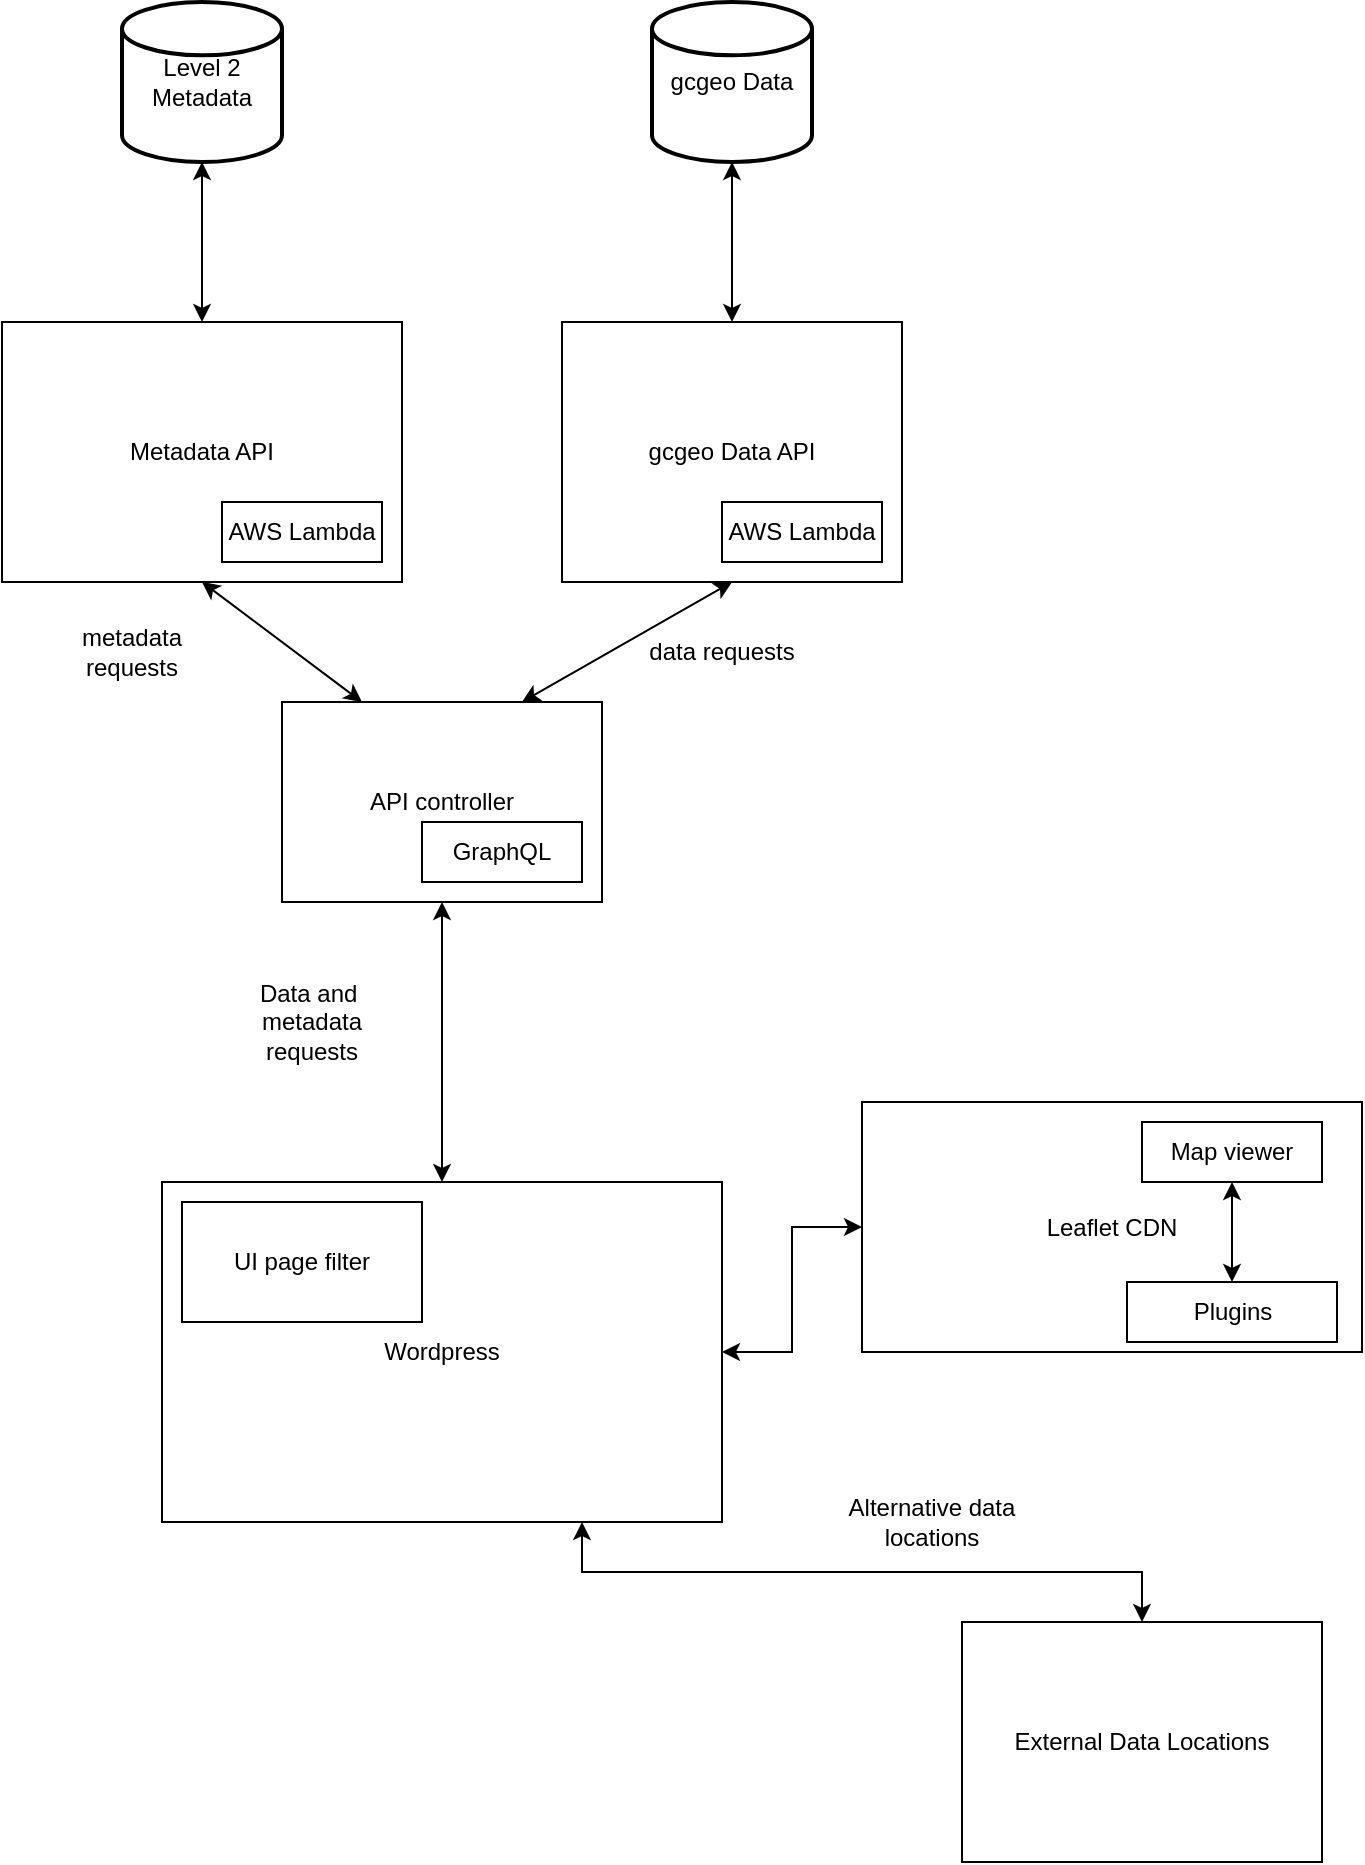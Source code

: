 <mxfile version="12.3.8" pages="1"><diagram id="cEe6sH8bZnPugVWZH51x" name="Page-1"><mxGraphModel dx="1422" dy="769" grid="1" gridSize="10" guides="1" tooltips="1" connect="1" arrows="1" fold="1" page="1" pageScale="1" pageWidth="850" pageHeight="1100" math="0" shadow="0"><root><mxCell id="0"/><mxCell id="1" parent="0"/><mxCell id="RGqUDNtwEyzK0TF-1xym-1" value="Level 2 Metadata" style="strokeWidth=2;html=1;shape=mxgraph.flowchart.database;whiteSpace=wrap;" parent="1" vertex="1"><mxGeometry x="120" y="40" width="80" height="80" as="geometry"/></mxCell><mxCell id="RGqUDNtwEyzK0TF-1xym-2" value="gcgeo Data" style="strokeWidth=2;html=1;shape=mxgraph.flowchart.database;whiteSpace=wrap;" parent="1" vertex="1"><mxGeometry x="385" y="40" width="80" height="80" as="geometry"/></mxCell><mxCell id="RGqUDNtwEyzK0TF-1xym-3" value="Metadata API" style="rounded=0;whiteSpace=wrap;html=1;" parent="1" vertex="1"><mxGeometry x="60" y="200" width="200" height="130" as="geometry"/></mxCell><mxCell id="RGqUDNtwEyzK0TF-1xym-4" value="gcgeo Data API" style="rounded=0;whiteSpace=wrap;html=1;" parent="1" vertex="1"><mxGeometry x="340" y="200" width="170" height="130" as="geometry"/></mxCell><mxCell id="RGqUDNtwEyzK0TF-1xym-20" style="edgeStyle=orthogonalEdgeStyle;rounded=0;orthogonalLoop=1;jettySize=auto;html=1;exitX=0.75;exitY=1;exitDx=0;exitDy=0;entryX=0.5;entryY=0;entryDx=0;entryDy=0;startArrow=classic;startFill=1;" parent="1" source="RGqUDNtwEyzK0TF-1xym-5" target="RGqUDNtwEyzK0TF-1xym-19" edge="1"><mxGeometry relative="1" as="geometry"/></mxCell><mxCell id="RGqUDNtwEyzK0TF-1xym-22" style="edgeStyle=orthogonalEdgeStyle;rounded=0;orthogonalLoop=1;jettySize=auto;html=1;exitX=1;exitY=0.5;exitDx=0;exitDy=0;startArrow=classic;startFill=1;" parent="1" source="RGqUDNtwEyzK0TF-1xym-5" target="RGqUDNtwEyzK0TF-1xym-21" edge="1"><mxGeometry relative="1" as="geometry"/></mxCell><mxCell id="RGqUDNtwEyzK0TF-1xym-5" value="Wordpress" style="rounded=0;whiteSpace=wrap;html=1;" parent="1" vertex="1"><mxGeometry x="140" y="630" width="280" height="170" as="geometry"/></mxCell><mxCell id="RGqUDNtwEyzK0TF-1xym-6" value="" style="endArrow=classic;startArrow=classic;html=1;entryX=0.25;entryY=0;entryDx=0;entryDy=0;exitX=0.5;exitY=1;exitDx=0;exitDy=0;" parent="1" source="RGqUDNtwEyzK0TF-1xym-3" target="o3mvOh2O49JnXfL2B2Ob-1" edge="1"><mxGeometry width="50" height="50" relative="1" as="geometry"><mxPoint x="90" y="640" as="sourcePoint"/><mxPoint x="140" y="590" as="targetPoint"/></mxGeometry></mxCell><mxCell id="RGqUDNtwEyzK0TF-1xym-7" value="" style="endArrow=classic;startArrow=classic;html=1;entryX=0.5;entryY=1;entryDx=0;entryDy=0;exitX=0.75;exitY=0;exitDx=0;exitDy=0;" parent="1" source="o3mvOh2O49JnXfL2B2Ob-1" target="RGqUDNtwEyzK0TF-1xym-4" edge="1"><mxGeometry width="50" height="50" relative="1" as="geometry"><mxPoint x="290" y="380" as="sourcePoint"/><mxPoint x="340" y="330" as="targetPoint"/></mxGeometry></mxCell><mxCell id="RGqUDNtwEyzK0TF-1xym-8" value="" style="endArrow=classic;startArrow=classic;html=1;entryX=0.5;entryY=1;entryDx=0;entryDy=0;entryPerimeter=0;exitX=0.5;exitY=0;exitDx=0;exitDy=0;" parent="1" source="RGqUDNtwEyzK0TF-1xym-3" target="RGqUDNtwEyzK0TF-1xym-1" edge="1"><mxGeometry width="50" height="50" relative="1" as="geometry"><mxPoint x="90" y="200" as="sourcePoint"/><mxPoint x="140" y="150" as="targetPoint"/></mxGeometry></mxCell><mxCell id="RGqUDNtwEyzK0TF-1xym-9" value="" style="endArrow=classic;startArrow=classic;html=1;entryX=0.5;entryY=1;entryDx=0;entryDy=0;entryPerimeter=0;" parent="1" source="RGqUDNtwEyzK0TF-1xym-4" target="RGqUDNtwEyzK0TF-1xym-2" edge="1"><mxGeometry width="50" height="50" relative="1" as="geometry"><mxPoint x="400" y="200" as="sourcePoint"/><mxPoint x="450" y="150" as="targetPoint"/></mxGeometry></mxCell><mxCell id="RGqUDNtwEyzK0TF-1xym-12" value="UI page filter" style="rounded=0;whiteSpace=wrap;html=1;" parent="1" vertex="1"><mxGeometry x="150" y="640" width="120" height="60" as="geometry"/></mxCell><mxCell id="RGqUDNtwEyzK0TF-1xym-13" value="AWS Lambda" style="rounded=0;whiteSpace=wrap;html=1;" parent="1" vertex="1"><mxGeometry x="170" y="290" width="80" height="30" as="geometry"/></mxCell><mxCell id="RGqUDNtwEyzK0TF-1xym-17" value="AWS Lambda" style="rounded=0;whiteSpace=wrap;html=1;" parent="1" vertex="1"><mxGeometry x="420" y="290" width="80" height="30" as="geometry"/></mxCell><mxCell id="RGqUDNtwEyzK0TF-1xym-19" value="External Data Locations" style="rounded=0;whiteSpace=wrap;html=1;" parent="1" vertex="1"><mxGeometry x="540" y="850" width="180" height="120" as="geometry"/></mxCell><mxCell id="RGqUDNtwEyzK0TF-1xym-21" value="Leaflet CDN" style="rounded=0;whiteSpace=wrap;html=1;" parent="1" vertex="1"><mxGeometry x="490" y="590" width="250" height="125" as="geometry"/></mxCell><mxCell id="RGqUDNtwEyzK0TF-1xym-30" style="edgeStyle=orthogonalEdgeStyle;rounded=0;orthogonalLoop=1;jettySize=auto;html=1;exitX=0.5;exitY=0;exitDx=0;exitDy=0;startArrow=classic;startFill=1;" parent="1" source="RGqUDNtwEyzK0TF-1xym-27" target="RGqUDNtwEyzK0TF-1xym-28" edge="1"><mxGeometry relative="1" as="geometry"/></mxCell><mxCell id="RGqUDNtwEyzK0TF-1xym-27" value="Plugins" style="rounded=0;whiteSpace=wrap;html=1;" parent="1" vertex="1"><mxGeometry x="622.5" y="680" width="105" height="30" as="geometry"/></mxCell><mxCell id="RGqUDNtwEyzK0TF-1xym-28" value="Map viewer" style="rounded=0;whiteSpace=wrap;html=1;" parent="1" vertex="1"><mxGeometry x="630" y="600" width="90" height="30" as="geometry"/></mxCell><mxCell id="RGqUDNtwEyzK0TF-1xym-32" value="metadata requests" style="text;html=1;strokeColor=none;fillColor=none;align=center;verticalAlign=middle;whiteSpace=wrap;rounded=0;" parent="1" vertex="1"><mxGeometry x="90" y="330" width="70" height="70" as="geometry"/></mxCell><mxCell id="RGqUDNtwEyzK0TF-1xym-36" value="data requests" style="text;html=1;strokeColor=none;fillColor=none;align=center;verticalAlign=middle;whiteSpace=wrap;rounded=0;" parent="1" vertex="1"><mxGeometry x="375" y="340" width="90" height="50" as="geometry"/></mxCell><mxCell id="RGqUDNtwEyzK0TF-1xym-37" value="Alternative data locations" style="text;html=1;strokeColor=none;fillColor=none;align=center;verticalAlign=middle;whiteSpace=wrap;rounded=0;" parent="1" vertex="1"><mxGeometry x="470" y="780" width="110" height="40" as="geometry"/></mxCell><mxCell id="o3mvOh2O49JnXfL2B2Ob-3" style="edgeStyle=orthogonalEdgeStyle;rounded=1;orthogonalLoop=1;jettySize=auto;html=1;exitX=0.5;exitY=1;exitDx=0;exitDy=0;endArrow=classic;startArrow=classic;" edge="1" parent="1" source="o3mvOh2O49JnXfL2B2Ob-1" target="RGqUDNtwEyzK0TF-1xym-5"><mxGeometry relative="1" as="geometry"/></mxCell><mxCell id="o3mvOh2O49JnXfL2B2Ob-1" value="API controller" style="rounded=0;whiteSpace=wrap;html=1;" vertex="1" parent="1"><mxGeometry x="200" y="390" width="160" height="100" as="geometry"/></mxCell><mxCell id="o3mvOh2O49JnXfL2B2Ob-2" value="GraphQL" style="rounded=0;whiteSpace=wrap;html=1;" vertex="1" parent="1"><mxGeometry x="270" y="450" width="80" height="30" as="geometry"/></mxCell><mxCell id="o3mvOh2O49JnXfL2B2Ob-4" value="Data and&amp;nbsp; metadata requests" style="text;html=1;strokeColor=none;fillColor=none;align=center;verticalAlign=middle;whiteSpace=wrap;rounded=0;" vertex="1" parent="1"><mxGeometry x="170" y="510" width="90" height="80" as="geometry"/></mxCell></root></mxGraphModel></diagram></mxfile>